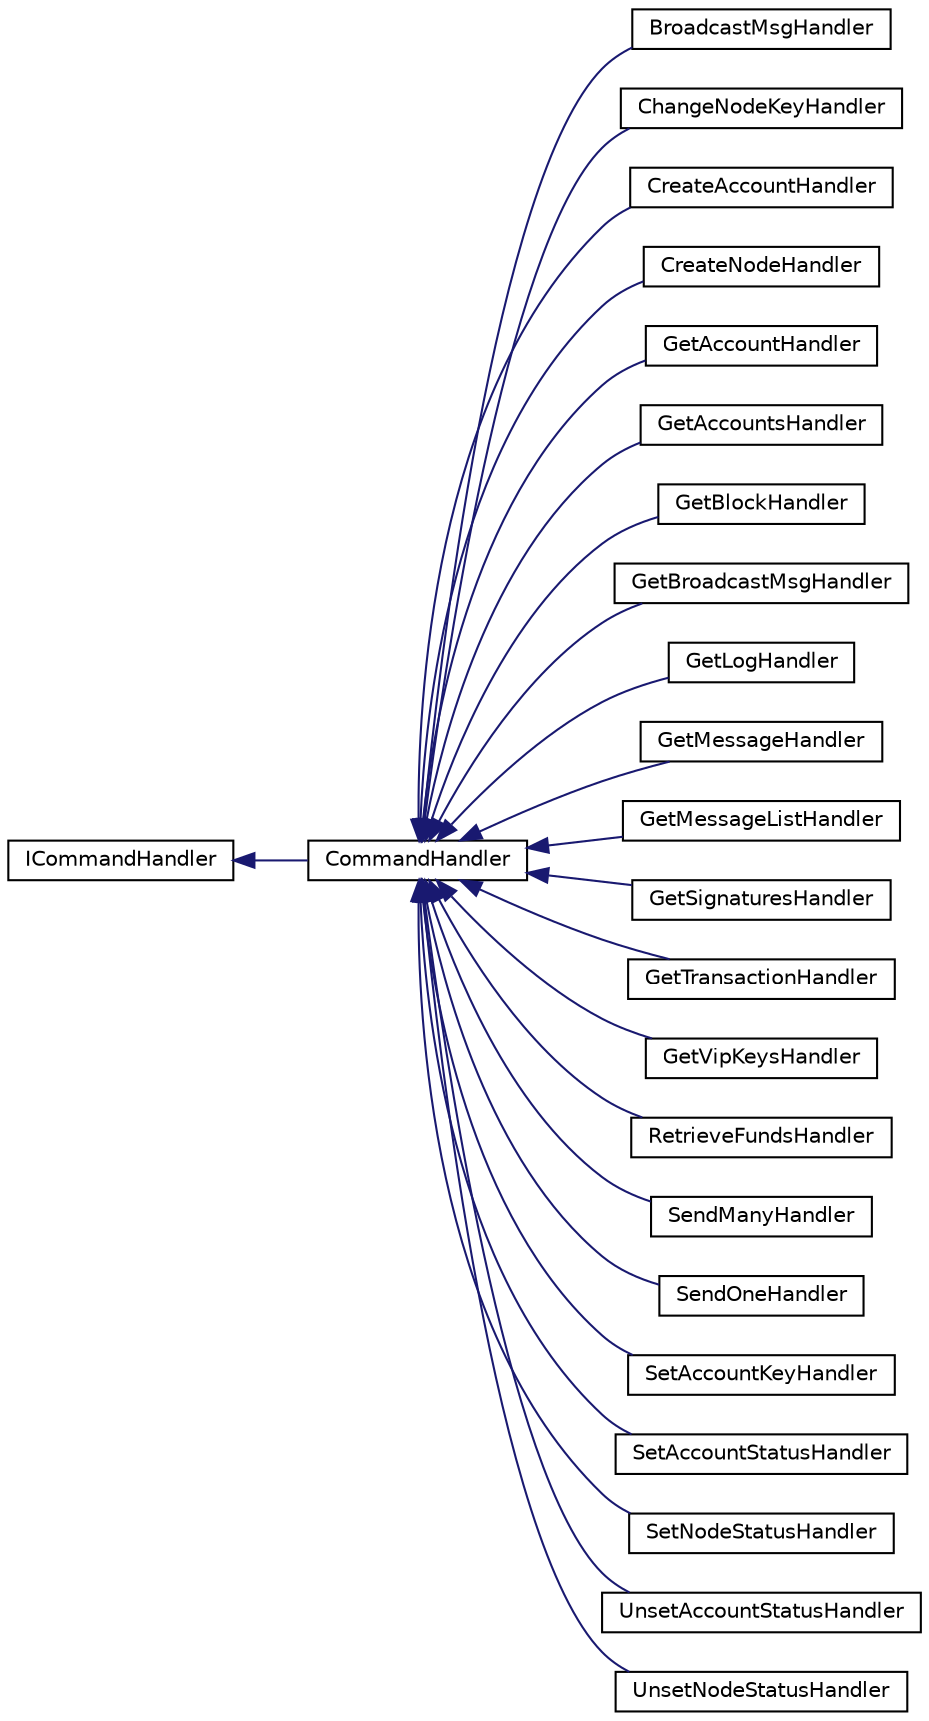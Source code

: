 digraph "Graphical Class Hierarchy"
{
  edge [fontname="Helvetica",fontsize="10",labelfontname="Helvetica",labelfontsize="10"];
  node [fontname="Helvetica",fontsize="10",shape=record];
  rankdir="LR";
  Node0 [label="ICommandHandler",height=0.2,width=0.4,color="black", fillcolor="white", style="filled",URL="$class_i_command_handler.html",tooltip="Command handler Interface. "];
  Node0 -> Node1 [dir="back",color="midnightblue",fontsize="10",style="solid",fontname="Helvetica"];
  Node1 [label="CommandHandler",height=0.2,width=0.4,color="black", fillcolor="white", style="filled",URL="$class_command_handler.html",tooltip="Base class for all command handlers. "];
  Node1 -> Node2 [dir="back",color="midnightblue",fontsize="10",style="solid",fontname="Helvetica"];
  Node2 [label="BroadcastMsgHandler",height=0.2,width=0.4,color="black", fillcolor="white", style="filled",URL="$class_broadcast_msg_handler.html"];
  Node1 -> Node3 [dir="back",color="midnightblue",fontsize="10",style="solid",fontname="Helvetica"];
  Node3 [label="ChangeNodeKeyHandler",height=0.2,width=0.4,color="black", fillcolor="white", style="filled",URL="$class_change_node_key_handler.html"];
  Node1 -> Node4 [dir="back",color="midnightblue",fontsize="10",style="solid",fontname="Helvetica"];
  Node4 [label="CreateAccountHandler",height=0.2,width=0.4,color="black", fillcolor="white", style="filled",URL="$class_create_account_handler.html"];
  Node1 -> Node5 [dir="back",color="midnightblue",fontsize="10",style="solid",fontname="Helvetica"];
  Node5 [label="CreateNodeHandler",height=0.2,width=0.4,color="black", fillcolor="white", style="filled",URL="$class_create_node_handler.html"];
  Node1 -> Node6 [dir="back",color="midnightblue",fontsize="10",style="solid",fontname="Helvetica"];
  Node6 [label="GetAccountHandler",height=0.2,width=0.4,color="black", fillcolor="white", style="filled",URL="$class_get_account_handler.html"];
  Node1 -> Node7 [dir="back",color="midnightblue",fontsize="10",style="solid",fontname="Helvetica"];
  Node7 [label="GetAccountsHandler",height=0.2,width=0.4,color="black", fillcolor="white", style="filled",URL="$class_get_accounts_handler.html"];
  Node1 -> Node8 [dir="back",color="midnightblue",fontsize="10",style="solid",fontname="Helvetica"];
  Node8 [label="GetBlockHandler",height=0.2,width=0.4,color="black", fillcolor="white", style="filled",URL="$class_get_block_handler.html"];
  Node1 -> Node9 [dir="back",color="midnightblue",fontsize="10",style="solid",fontname="Helvetica"];
  Node9 [label="GetBroadcastMsgHandler",height=0.2,width=0.4,color="black", fillcolor="white", style="filled",URL="$class_get_broadcast_msg_handler.html"];
  Node1 -> Node10 [dir="back",color="midnightblue",fontsize="10",style="solid",fontname="Helvetica"];
  Node10 [label="GetLogHandler",height=0.2,width=0.4,color="black", fillcolor="white", style="filled",URL="$class_get_log_handler.html"];
  Node1 -> Node11 [dir="back",color="midnightblue",fontsize="10",style="solid",fontname="Helvetica"];
  Node11 [label="GetMessageHandler",height=0.2,width=0.4,color="black", fillcolor="white", style="filled",URL="$class_get_message_handler.html"];
  Node1 -> Node12 [dir="back",color="midnightblue",fontsize="10",style="solid",fontname="Helvetica"];
  Node12 [label="GetMessageListHandler",height=0.2,width=0.4,color="black", fillcolor="white", style="filled",URL="$class_get_message_list_handler.html"];
  Node1 -> Node13 [dir="back",color="midnightblue",fontsize="10",style="solid",fontname="Helvetica"];
  Node13 [label="GetSignaturesHandler",height=0.2,width=0.4,color="black", fillcolor="white", style="filled",URL="$class_get_signatures_handler.html"];
  Node1 -> Node14 [dir="back",color="midnightblue",fontsize="10",style="solid",fontname="Helvetica"];
  Node14 [label="GetTransactionHandler",height=0.2,width=0.4,color="black", fillcolor="white", style="filled",URL="$class_get_transaction_handler.html"];
  Node1 -> Node15 [dir="back",color="midnightblue",fontsize="10",style="solid",fontname="Helvetica"];
  Node15 [label="GetVipKeysHandler",height=0.2,width=0.4,color="black", fillcolor="white", style="filled",URL="$class_get_vip_keys_handler.html"];
  Node1 -> Node16 [dir="back",color="midnightblue",fontsize="10",style="solid",fontname="Helvetica"];
  Node16 [label="RetrieveFundsHandler",height=0.2,width=0.4,color="black", fillcolor="white", style="filled",URL="$class_retrieve_funds_handler.html"];
  Node1 -> Node17 [dir="back",color="midnightblue",fontsize="10",style="solid",fontname="Helvetica"];
  Node17 [label="SendManyHandler",height=0.2,width=0.4,color="black", fillcolor="white", style="filled",URL="$class_send_many_handler.html"];
  Node1 -> Node18 [dir="back",color="midnightblue",fontsize="10",style="solid",fontname="Helvetica"];
  Node18 [label="SendOneHandler",height=0.2,width=0.4,color="black", fillcolor="white", style="filled",URL="$class_send_one_handler.html"];
  Node1 -> Node19 [dir="back",color="midnightblue",fontsize="10",style="solid",fontname="Helvetica"];
  Node19 [label="SetAccountKeyHandler",height=0.2,width=0.4,color="black", fillcolor="white", style="filled",URL="$class_set_account_key_handler.html"];
  Node1 -> Node20 [dir="back",color="midnightblue",fontsize="10",style="solid",fontname="Helvetica"];
  Node20 [label="SetAccountStatusHandler",height=0.2,width=0.4,color="black", fillcolor="white", style="filled",URL="$class_set_account_status_handler.html"];
  Node1 -> Node21 [dir="back",color="midnightblue",fontsize="10",style="solid",fontname="Helvetica"];
  Node21 [label="SetNodeStatusHandler",height=0.2,width=0.4,color="black", fillcolor="white", style="filled",URL="$class_set_node_status_handler.html"];
  Node1 -> Node22 [dir="back",color="midnightblue",fontsize="10",style="solid",fontname="Helvetica"];
  Node22 [label="UnsetAccountStatusHandler",height=0.2,width=0.4,color="black", fillcolor="white", style="filled",URL="$class_unset_account_status_handler.html"];
  Node1 -> Node23 [dir="back",color="midnightblue",fontsize="10",style="solid",fontname="Helvetica"];
  Node23 [label="UnsetNodeStatusHandler",height=0.2,width=0.4,color="black", fillcolor="white", style="filled",URL="$class_unset_node_status_handler.html"];
}
